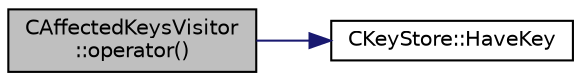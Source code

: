 digraph "CAffectedKeysVisitor::operator()"
{
  edge [fontname="Helvetica",fontsize="10",labelfontname="Helvetica",labelfontsize="10"];
  node [fontname="Helvetica",fontsize="10",shape=record];
  rankdir="LR";
  Node2 [label="CAffectedKeysVisitor\l::operator()",height=0.2,width=0.4,color="black", fillcolor="grey75", style="filled", fontcolor="black"];
  Node2 -> Node3 [color="midnightblue",fontsize="10",style="solid",fontname="Helvetica"];
  Node3 [label="CKeyStore::HaveKey",height=0.2,width=0.4,color="black", fillcolor="white", style="filled",URL="$d0/dc3/class_c_key_store.html#a9398451d4270fae27b29f686a9d43a65"];
}

